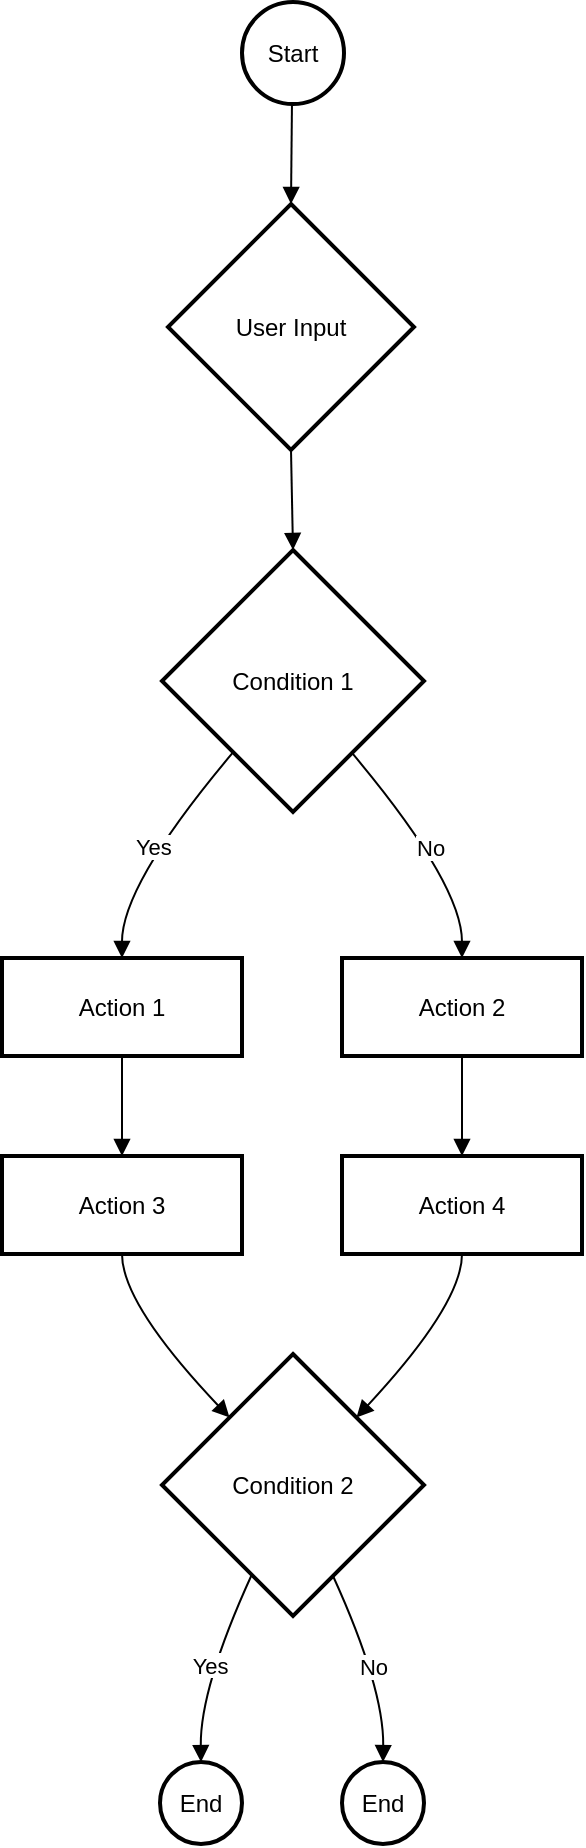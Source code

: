 <mxfile version="24.8.6">
  <diagram name="페이지-1" id="k3geqp7IUGVKH2-BOP7d">
    <mxGraphModel>
      <root>
        <mxCell id="0" />
        <mxCell id="1" parent="0" />
        <mxCell id="2" value="Start" style="ellipse;aspect=fixed;strokeWidth=2;whiteSpace=wrap;" vertex="1" parent="1">
          <mxGeometry x="128" y="8" width="51" height="51" as="geometry" />
        </mxCell>
        <mxCell id="3" value="User Input" style="rhombus;strokeWidth=2;whiteSpace=wrap;" vertex="1" parent="1">
          <mxGeometry x="91" y="109" width="123" height="123" as="geometry" />
        </mxCell>
        <mxCell id="4" value="Condition 1" style="rhombus;strokeWidth=2;whiteSpace=wrap;" vertex="1" parent="1">
          <mxGeometry x="88" y="282" width="131" height="131" as="geometry" />
        </mxCell>
        <mxCell id="5" value="Action 1" style="whiteSpace=wrap;strokeWidth=2;" vertex="1" parent="1">
          <mxGeometry x="8" y="486" width="120" height="49" as="geometry" />
        </mxCell>
        <mxCell id="6" value="Action 2" style="whiteSpace=wrap;strokeWidth=2;" vertex="1" parent="1">
          <mxGeometry x="178" y="486" width="120" height="49" as="geometry" />
        </mxCell>
        <mxCell id="7" value="Action 3" style="whiteSpace=wrap;strokeWidth=2;" vertex="1" parent="1">
          <mxGeometry x="8" y="585" width="120" height="49" as="geometry" />
        </mxCell>
        <mxCell id="8" value="Action 4" style="whiteSpace=wrap;strokeWidth=2;" vertex="1" parent="1">
          <mxGeometry x="178" y="585" width="120" height="49" as="geometry" />
        </mxCell>
        <mxCell id="9" value="Condition 2" style="rhombus;strokeWidth=2;whiteSpace=wrap;" vertex="1" parent="1">
          <mxGeometry x="88" y="684" width="131" height="131" as="geometry" />
        </mxCell>
        <mxCell id="10" value="End" style="ellipse;aspect=fixed;strokeWidth=2;whiteSpace=wrap;" vertex="1" parent="1">
          <mxGeometry x="87" y="888" width="41" height="41" as="geometry" />
        </mxCell>
        <mxCell id="11" value="End" style="ellipse;aspect=fixed;strokeWidth=2;whiteSpace=wrap;" vertex="1" parent="1">
          <mxGeometry x="178" y="888" width="41" height="41" as="geometry" />
        </mxCell>
        <mxCell id="12" value="" style="curved=1;startArrow=none;endArrow=block;exitX=0.49;exitY=0.99;entryX=0.5;entryY=0;" edge="1" parent="1" source="2" target="3">
          <mxGeometry relative="1" as="geometry">
            <Array as="points" />
          </mxGeometry>
        </mxCell>
        <mxCell id="13" value="" style="curved=1;startArrow=none;endArrow=block;exitX=0.5;exitY=1;entryX=0.5;entryY=0;" edge="1" parent="1" source="3" target="4">
          <mxGeometry relative="1" as="geometry">
            <Array as="points" />
          </mxGeometry>
        </mxCell>
        <mxCell id="14" value="Yes" style="curved=1;startArrow=none;endArrow=block;exitX=0.08;exitY=1;entryX=0.5;entryY=0;" edge="1" parent="1" source="4" target="5">
          <mxGeometry relative="1" as="geometry">
            <Array as="points">
              <mxPoint x="68" y="449" />
            </Array>
          </mxGeometry>
        </mxCell>
        <mxCell id="15" value="No" style="curved=1;startArrow=none;endArrow=block;exitX=0.91;exitY=1;entryX=0.5;entryY=0;" edge="1" parent="1" source="4" target="6">
          <mxGeometry relative="1" as="geometry">
            <Array as="points">
              <mxPoint x="238" y="449" />
            </Array>
          </mxGeometry>
        </mxCell>
        <mxCell id="16" value="" style="curved=1;startArrow=none;endArrow=block;exitX=0.5;exitY=1;entryX=0.5;entryY=0;" edge="1" parent="1" source="5" target="7">
          <mxGeometry relative="1" as="geometry">
            <Array as="points" />
          </mxGeometry>
        </mxCell>
        <mxCell id="17" value="" style="curved=1;startArrow=none;endArrow=block;exitX=0.5;exitY=1;entryX=0.5;entryY=0;" edge="1" parent="1" source="6" target="8">
          <mxGeometry relative="1" as="geometry">
            <Array as="points" />
          </mxGeometry>
        </mxCell>
        <mxCell id="18" value="" style="curved=1;startArrow=none;endArrow=block;exitX=0.5;exitY=1;entryX=0.03;entryY=0;" edge="1" parent="1" source="7" target="9">
          <mxGeometry relative="1" as="geometry">
            <Array as="points">
              <mxPoint x="68" y="659" />
            </Array>
          </mxGeometry>
        </mxCell>
        <mxCell id="19" value="" style="curved=1;startArrow=none;endArrow=block;exitX=0.5;exitY=1;entryX=0.97;entryY=0;" edge="1" parent="1" source="8" target="9">
          <mxGeometry relative="1" as="geometry">
            <Array as="points">
              <mxPoint x="238" y="659" />
            </Array>
          </mxGeometry>
        </mxCell>
        <mxCell id="20" value="Yes" style="curved=1;startArrow=none;endArrow=block;exitX=0.27;exitY=1;entryX=0.5;entryY=-0.01;" edge="1" parent="1" source="9" target="10">
          <mxGeometry relative="1" as="geometry">
            <Array as="points">
              <mxPoint x="107" y="851" />
            </Array>
          </mxGeometry>
        </mxCell>
        <mxCell id="21" value="No" style="curved=1;startArrow=none;endArrow=block;exitX=0.72;exitY=1;entryX=0.5;entryY=-0.01;" edge="1" parent="1" source="9" target="11">
          <mxGeometry relative="1" as="geometry">
            <Array as="points">
              <mxPoint x="199" y="851" />
            </Array>
          </mxGeometry>
        </mxCell>
      </root>
    </mxGraphModel>
  </diagram>
</mxfile>
